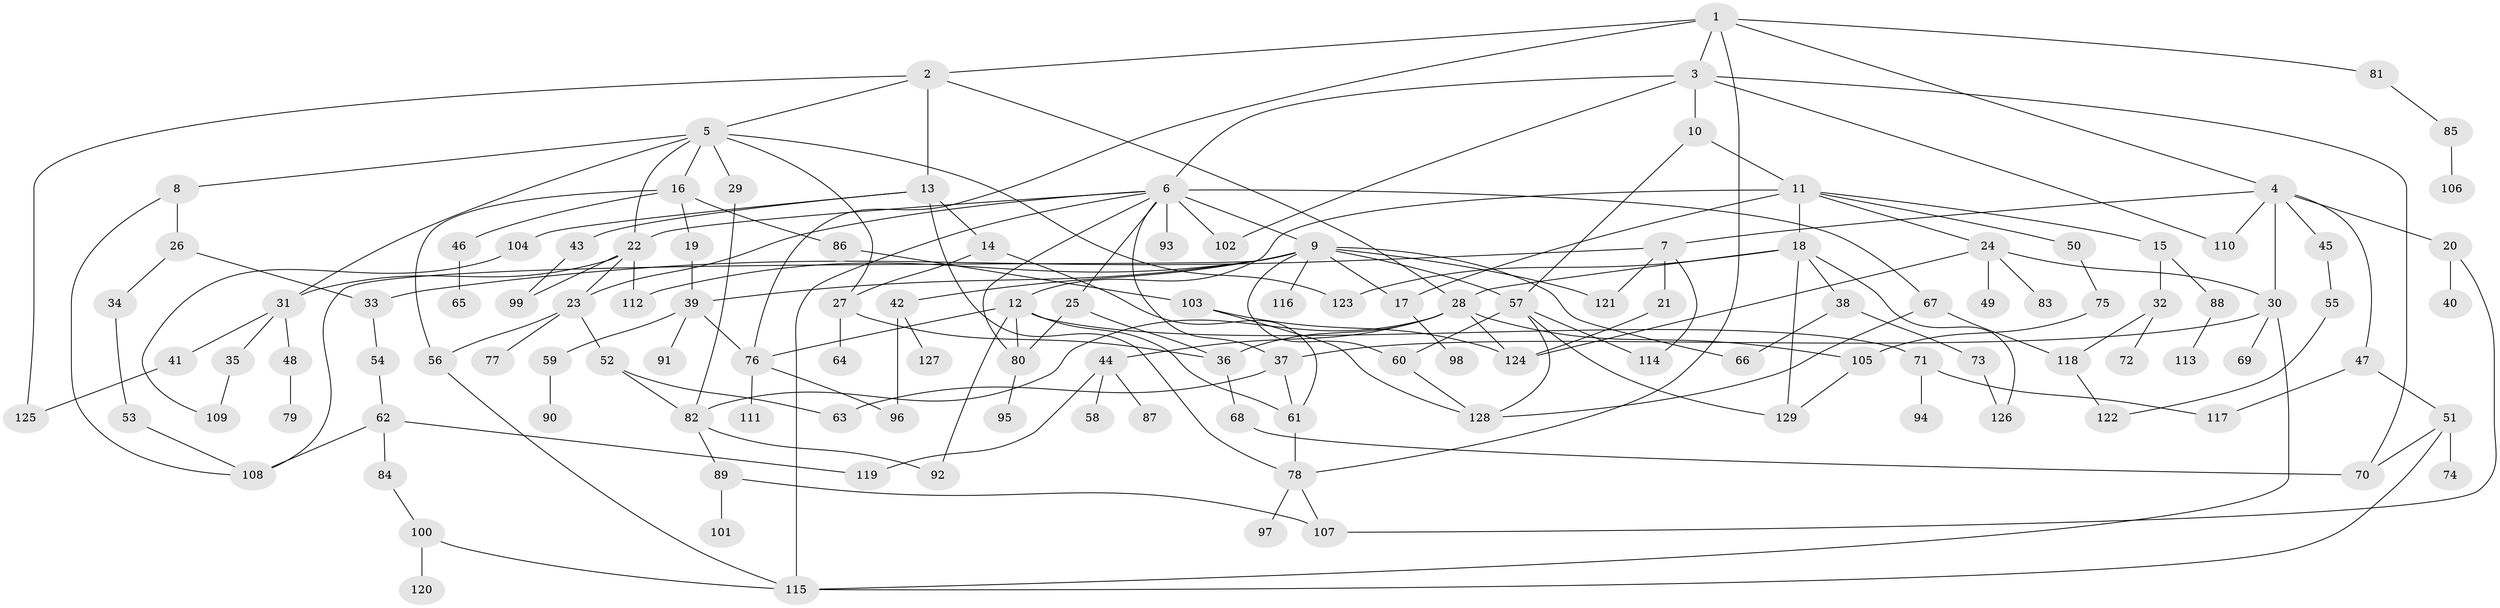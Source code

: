// coarse degree distribution, {6: 0.05194805194805195, 8: 0.012987012987012988, 13: 0.025974025974025976, 11: 0.025974025974025976, 5: 0.012987012987012988, 3: 0.18181818181818182, 17: 0.012987012987012988, 4: 0.1038961038961039, 2: 0.35064935064935066, 12: 0.012987012987012988, 7: 0.012987012987012988, 1: 0.19480519480519481}
// Generated by graph-tools (version 1.1) at 2025/17/03/04/25 18:17:13]
// undirected, 129 vertices, 191 edges
graph export_dot {
graph [start="1"]
  node [color=gray90,style=filled];
  1;
  2;
  3;
  4;
  5;
  6;
  7;
  8;
  9;
  10;
  11;
  12;
  13;
  14;
  15;
  16;
  17;
  18;
  19;
  20;
  21;
  22;
  23;
  24;
  25;
  26;
  27;
  28;
  29;
  30;
  31;
  32;
  33;
  34;
  35;
  36;
  37;
  38;
  39;
  40;
  41;
  42;
  43;
  44;
  45;
  46;
  47;
  48;
  49;
  50;
  51;
  52;
  53;
  54;
  55;
  56;
  57;
  58;
  59;
  60;
  61;
  62;
  63;
  64;
  65;
  66;
  67;
  68;
  69;
  70;
  71;
  72;
  73;
  74;
  75;
  76;
  77;
  78;
  79;
  80;
  81;
  82;
  83;
  84;
  85;
  86;
  87;
  88;
  89;
  90;
  91;
  92;
  93;
  94;
  95;
  96;
  97;
  98;
  99;
  100;
  101;
  102;
  103;
  104;
  105;
  106;
  107;
  108;
  109;
  110;
  111;
  112;
  113;
  114;
  115;
  116;
  117;
  118;
  119;
  120;
  121;
  122;
  123;
  124;
  125;
  126;
  127;
  128;
  129;
  1 -- 2;
  1 -- 3;
  1 -- 4;
  1 -- 81;
  1 -- 76;
  1 -- 78;
  2 -- 5;
  2 -- 13;
  2 -- 125;
  2 -- 28;
  3 -- 6;
  3 -- 10;
  3 -- 110;
  3 -- 102;
  3 -- 70;
  4 -- 7;
  4 -- 20;
  4 -- 30;
  4 -- 45;
  4 -- 47;
  4 -- 110;
  5 -- 8;
  5 -- 16;
  5 -- 27;
  5 -- 29;
  5 -- 123;
  5 -- 22;
  5 -- 31;
  6 -- 9;
  6 -- 22;
  6 -- 23;
  6 -- 25;
  6 -- 37;
  6 -- 67;
  6 -- 93;
  6 -- 102;
  6 -- 80;
  6 -- 115;
  7 -- 21;
  7 -- 33;
  7 -- 121;
  7 -- 114;
  8 -- 26;
  8 -- 108;
  9 -- 17;
  9 -- 39;
  9 -- 42;
  9 -- 57;
  9 -- 116;
  9 -- 66;
  9 -- 112;
  9 -- 60;
  9 -- 108;
  9 -- 121;
  10 -- 11;
  10 -- 57;
  11 -- 12;
  11 -- 15;
  11 -- 18;
  11 -- 24;
  11 -- 50;
  11 -- 17;
  12 -- 71;
  12 -- 76;
  12 -- 61;
  12 -- 92;
  12 -- 80;
  13 -- 14;
  13 -- 43;
  13 -- 104;
  13 -- 78;
  14 -- 27;
  14 -- 61;
  15 -- 32;
  15 -- 88;
  16 -- 19;
  16 -- 46;
  16 -- 56;
  16 -- 86;
  17 -- 98;
  18 -- 28;
  18 -- 38;
  18 -- 126;
  18 -- 129;
  18 -- 123;
  19 -- 39;
  20 -- 40;
  20 -- 107;
  21 -- 124;
  22 -- 31;
  22 -- 112;
  22 -- 23;
  22 -- 99;
  23 -- 52;
  23 -- 77;
  23 -- 56;
  24 -- 49;
  24 -- 83;
  24 -- 30;
  24 -- 124;
  25 -- 36;
  25 -- 80;
  26 -- 34;
  26 -- 33;
  27 -- 64;
  27 -- 36;
  28 -- 44;
  28 -- 82;
  28 -- 105;
  28 -- 36;
  28 -- 124;
  29 -- 82;
  30 -- 69;
  30 -- 115;
  30 -- 37;
  31 -- 35;
  31 -- 41;
  31 -- 48;
  32 -- 72;
  32 -- 118;
  33 -- 54;
  34 -- 53;
  35 -- 109;
  36 -- 68;
  37 -- 61;
  37 -- 63;
  38 -- 66;
  38 -- 73;
  39 -- 59;
  39 -- 91;
  39 -- 76;
  41 -- 125;
  42 -- 96;
  42 -- 127;
  43 -- 99;
  44 -- 58;
  44 -- 87;
  44 -- 119;
  45 -- 55;
  46 -- 65;
  47 -- 51;
  47 -- 117;
  48 -- 79;
  50 -- 75;
  51 -- 70;
  51 -- 74;
  51 -- 115;
  52 -- 82;
  52 -- 63;
  53 -- 108;
  54 -- 62;
  55 -- 122;
  56 -- 115;
  57 -- 60;
  57 -- 114;
  57 -- 129;
  57 -- 128;
  59 -- 90;
  60 -- 128;
  61 -- 78;
  62 -- 84;
  62 -- 108;
  62 -- 119;
  67 -- 128;
  67 -- 118;
  68 -- 70;
  71 -- 94;
  71 -- 117;
  73 -- 126;
  75 -- 105;
  76 -- 111;
  76 -- 96;
  78 -- 97;
  78 -- 107;
  80 -- 95;
  81 -- 85;
  82 -- 89;
  82 -- 92;
  84 -- 100;
  85 -- 106;
  86 -- 103;
  88 -- 113;
  89 -- 101;
  89 -- 107;
  100 -- 120;
  100 -- 115;
  103 -- 124;
  103 -- 128;
  104 -- 109;
  105 -- 129;
  118 -- 122;
}
